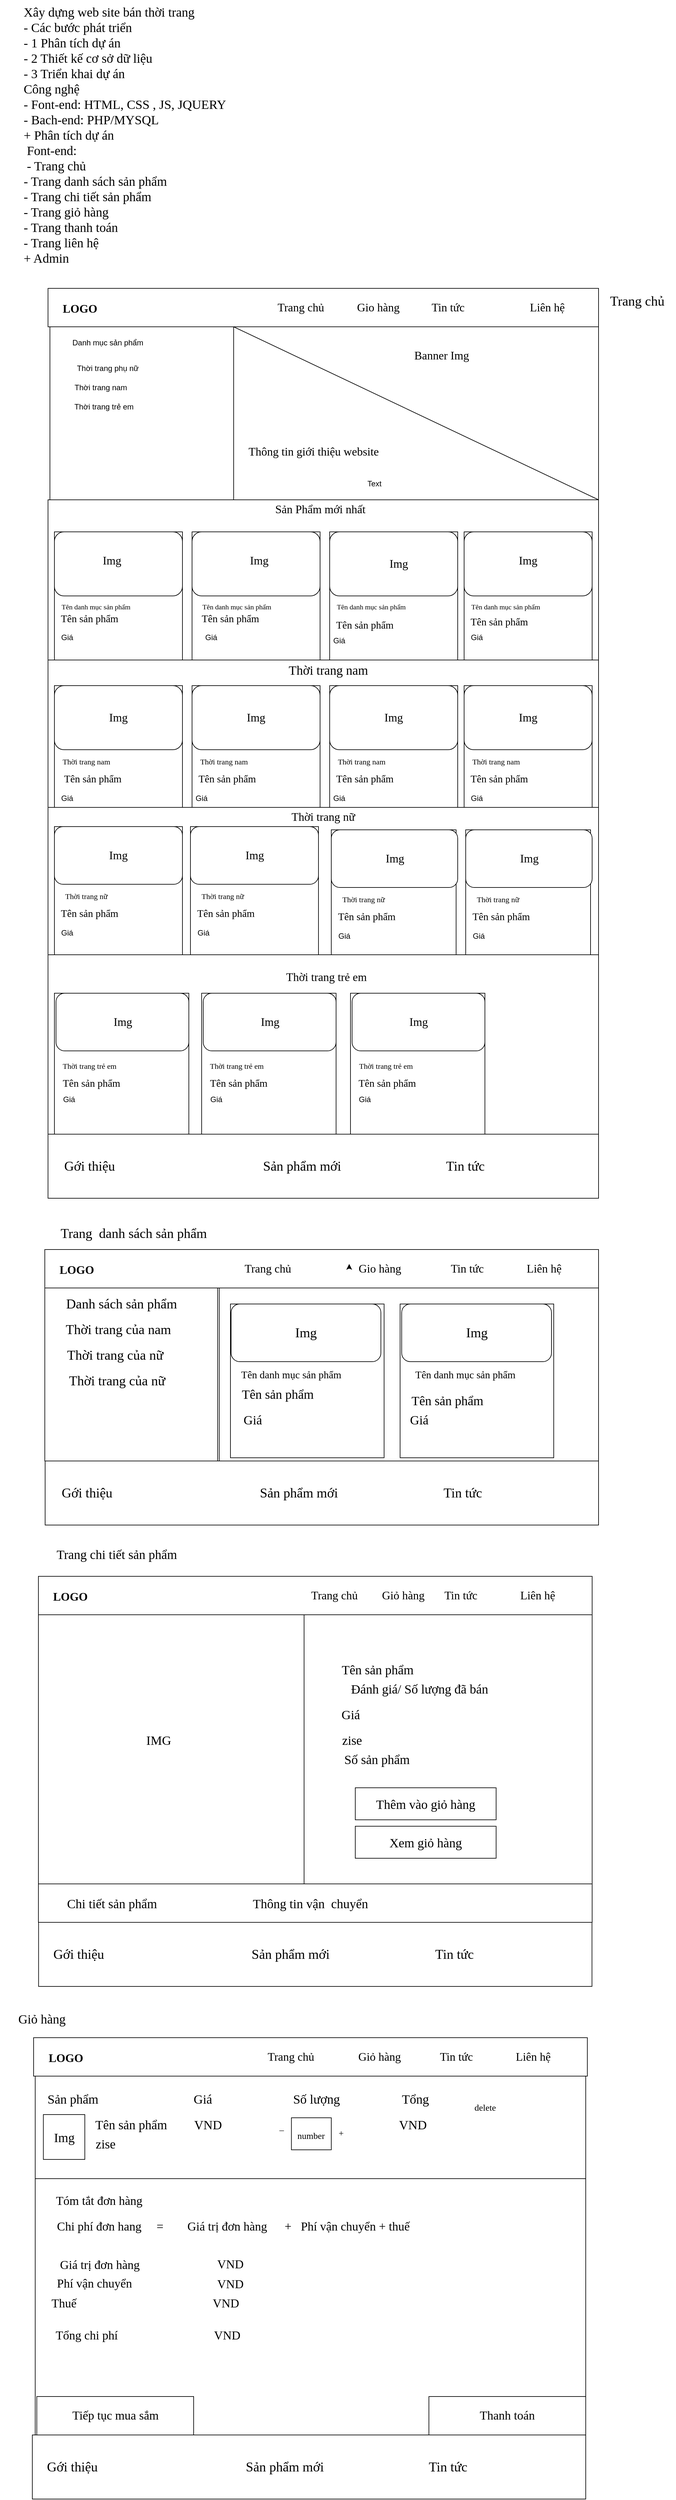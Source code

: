 <mxfile>
    <diagram id="ePmpbEdI8xxQmQvCSml2" name="Page-1">
        <mxGraphModel dx="1943" dy="2811" grid="1" gridSize="10" guides="1" tooltips="1" connect="1" arrows="1" fold="1" page="1" pageScale="1" pageWidth="850" pageHeight="1100" math="0" shadow="0">
            <root>
                <mxCell id="0"/>
                <mxCell id="1" parent="0"/>
                <mxCell id="11" value="" style="rounded=0;whiteSpace=wrap;html=1;labelBackgroundColor=#E5CCFF;" vertex="1" parent="1">
                    <mxGeometry y="-1100" width="860" height="60" as="geometry"/>
                </mxCell>
                <mxCell id="12" value="&lt;h1&gt;&lt;b&gt;&lt;font face=&quot;Comic Sans MS&quot; style=&quot;font-size: 18px;&quot;&gt;LOGO&lt;/font&gt;&lt;/b&gt;&lt;/h1&gt;" style="text;html=1;strokeColor=none;fillColor=none;align=center;verticalAlign=middle;whiteSpace=wrap;rounded=0;" vertex="1" parent="1">
                    <mxGeometry x="20" y="-1085" width="60" height="30" as="geometry"/>
                </mxCell>
                <mxCell id="13" value="Trang chủ" style="text;html=1;strokeColor=none;fillColor=none;align=center;verticalAlign=middle;whiteSpace=wrap;rounded=0;fontFamily=Comic Sans MS;fontSize=18;" vertex="1" parent="1">
                    <mxGeometry x="345" y="-1085" width="100" height="30" as="geometry"/>
                </mxCell>
                <mxCell id="16" value="Tin tức" style="text;html=1;strokeColor=none;fillColor=none;align=center;verticalAlign=middle;whiteSpace=wrap;rounded=0;fontFamily=Comic Sans MS;fontSize=18;" vertex="1" parent="1">
                    <mxGeometry x="575" y="-1085" width="100" height="30" as="geometry"/>
                </mxCell>
                <mxCell id="17" value="Liên hệ" style="text;html=1;strokeColor=none;fillColor=none;align=center;verticalAlign=middle;whiteSpace=wrap;rounded=0;fontFamily=Comic Sans MS;fontSize=18;" vertex="1" parent="1">
                    <mxGeometry x="750" y="-1085" width="60" height="30" as="geometry"/>
                </mxCell>
                <mxCell id="18" value="" style="rounded=0;whiteSpace=wrap;html=1;labelBackgroundColor=#E5CCFF;fontFamily=Comic Sans MS;fontSize=18;" vertex="1" parent="1">
                    <mxGeometry x="290" y="-1040" width="570" height="270" as="geometry"/>
                </mxCell>
                <mxCell id="21" value="Banner Img" style="text;html=1;strokeColor=none;fillColor=none;align=center;verticalAlign=middle;whiteSpace=wrap;rounded=0;labelBackgroundColor=none;fontFamily=Comic Sans MS;fontSize=18;" vertex="1" parent="1">
                    <mxGeometry x="560" y="-1010" width="110" height="30" as="geometry"/>
                </mxCell>
                <mxCell id="22" value="Thông tin giới thiệu website" style="text;html=1;strokeColor=none;fillColor=none;align=center;verticalAlign=middle;whiteSpace=wrap;rounded=0;labelBackgroundColor=none;fontFamily=Comic Sans MS;fontSize=18;" vertex="1" parent="1">
                    <mxGeometry x="270" y="-860" width="290" height="30" as="geometry"/>
                </mxCell>
                <mxCell id="23" value="" style="rounded=0;whiteSpace=wrap;html=1;labelBackgroundColor=none;fontFamily=Comic Sans MS;fontSize=18;" vertex="1" parent="1">
                    <mxGeometry y="-770" width="860" height="250" as="geometry"/>
                </mxCell>
                <mxCell id="24" value="Sản Phẩm mới nhất" style="text;html=1;strokeColor=none;fillColor=none;align=center;verticalAlign=middle;whiteSpace=wrap;rounded=0;labelBackgroundColor=none;fontFamily=Comic Sans MS;fontSize=18;" vertex="1" parent="1">
                    <mxGeometry x="333" y="-770" width="185" height="30" as="geometry"/>
                </mxCell>
                <mxCell id="25" value="" style="whiteSpace=wrap;html=1;aspect=fixed;labelBackgroundColor=none;fontFamily=Comic Sans MS;fontSize=18;" vertex="1" parent="1">
                    <mxGeometry x="10" y="-720" width="200" height="200" as="geometry"/>
                </mxCell>
                <mxCell id="26" value="" style="whiteSpace=wrap;html=1;aspect=fixed;labelBackgroundColor=none;fontFamily=Comic Sans MS;fontSize=18;" vertex="1" parent="1">
                    <mxGeometry x="225" y="-720" width="200" height="200" as="geometry"/>
                </mxCell>
                <mxCell id="27" value="" style="whiteSpace=wrap;html=1;aspect=fixed;labelBackgroundColor=none;fontFamily=Comic Sans MS;fontSize=18;" vertex="1" parent="1">
                    <mxGeometry x="440" y="-720" width="200" height="200" as="geometry"/>
                </mxCell>
                <mxCell id="28" value="" style="whiteSpace=wrap;html=1;aspect=fixed;labelBackgroundColor=none;fontFamily=Comic Sans MS;fontSize=18;" vertex="1" parent="1">
                    <mxGeometry x="650" y="-720" width="200" height="200" as="geometry"/>
                </mxCell>
                <mxCell id="29" value="" style="rounded=1;whiteSpace=wrap;html=1;labelBackgroundColor=none;fontFamily=Comic Sans MS;fontSize=18;" vertex="1" parent="1">
                    <mxGeometry x="10" y="-720" width="200" height="100" as="geometry"/>
                </mxCell>
                <mxCell id="30" value="Img" style="text;html=1;strokeColor=none;fillColor=none;align=center;verticalAlign=middle;whiteSpace=wrap;rounded=0;labelBackgroundColor=none;fontFamily=Comic Sans MS;fontSize=18;" vertex="1" parent="1">
                    <mxGeometry x="70" y="-690" width="60" height="30" as="geometry"/>
                </mxCell>
                <mxCell id="31" value="&lt;font style=&quot;font-size: 11px;&quot;&gt;Tên danh mục sản phẩm&lt;/font&gt;" style="text;html=1;strokeColor=none;fillColor=none;align=center;verticalAlign=middle;whiteSpace=wrap;rounded=0;labelBackgroundColor=none;fontFamily=Comic Sans MS;fontSize=18;" vertex="1" parent="1">
                    <mxGeometry x="-30" y="-620" width="210" height="30" as="geometry"/>
                </mxCell>
                <mxCell id="32" value="&lt;font style=&quot;font-size: 16px;&quot;&gt;Tên sản phẩm&lt;/font&gt;" style="text;html=1;strokeColor=none;fillColor=none;align=center;verticalAlign=middle;whiteSpace=wrap;rounded=0;labelBackgroundColor=none;fontFamily=Comic Sans MS;fontSize=18;" vertex="1" parent="1">
                    <mxGeometry x="-40" y="-600" width="210" height="30" as="geometry"/>
                </mxCell>
                <mxCell id="33" value="Giá" style="text;html=1;strokeColor=none;fillColor=none;align=center;verticalAlign=middle;whiteSpace=wrap;rounded=0;" vertex="1" parent="1">
                    <mxGeometry y="-570" width="60" height="30" as="geometry"/>
                </mxCell>
                <mxCell id="34" value="" style="rounded=1;whiteSpace=wrap;html=1;labelBackgroundColor=none;fontFamily=Comic Sans MS;fontSize=18;" vertex="1" parent="1">
                    <mxGeometry x="225" y="-720" width="200" height="100" as="geometry"/>
                </mxCell>
                <mxCell id="35" value="Img" style="text;html=1;strokeColor=none;fillColor=none;align=center;verticalAlign=middle;whiteSpace=wrap;rounded=0;labelBackgroundColor=none;fontFamily=Comic Sans MS;fontSize=18;" vertex="1" parent="1">
                    <mxGeometry x="300" y="-690" width="60" height="30" as="geometry"/>
                </mxCell>
                <mxCell id="36" value="&lt;font style=&quot;font-size: 11px;&quot;&gt;Tên danh mục sản phẩm&lt;/font&gt;" style="text;html=1;strokeColor=none;fillColor=none;align=center;verticalAlign=middle;whiteSpace=wrap;rounded=0;labelBackgroundColor=none;fontFamily=Comic Sans MS;fontSize=18;" vertex="1" parent="1">
                    <mxGeometry x="190" y="-620" width="210" height="30" as="geometry"/>
                </mxCell>
                <mxCell id="37" value="&lt;font style=&quot;font-size: 16px;&quot;&gt;Tên sản phẩm&lt;/font&gt;" style="text;html=1;strokeColor=none;fillColor=none;align=center;verticalAlign=middle;whiteSpace=wrap;rounded=0;labelBackgroundColor=none;fontFamily=Comic Sans MS;fontSize=18;" vertex="1" parent="1">
                    <mxGeometry x="180" y="-600" width="210" height="30" as="geometry"/>
                </mxCell>
                <mxCell id="38" value="Giá" style="text;html=1;strokeColor=none;fillColor=none;align=center;verticalAlign=middle;whiteSpace=wrap;rounded=0;" vertex="1" parent="1">
                    <mxGeometry x="225" y="-570" width="60" height="30" as="geometry"/>
                </mxCell>
                <mxCell id="39" value="" style="rounded=1;whiteSpace=wrap;html=1;labelBackgroundColor=none;fontFamily=Comic Sans MS;fontSize=18;" vertex="1" parent="1">
                    <mxGeometry x="440" y="-720" width="200" height="100" as="geometry"/>
                </mxCell>
                <mxCell id="40" value="Img" style="text;html=1;strokeColor=none;fillColor=none;align=center;verticalAlign=middle;whiteSpace=wrap;rounded=0;labelBackgroundColor=none;fontFamily=Comic Sans MS;fontSize=18;" vertex="1" parent="1">
                    <mxGeometry x="518" y="-685" width="60" height="30" as="geometry"/>
                </mxCell>
                <mxCell id="41" value="&lt;font style=&quot;font-size: 16px;&quot;&gt;Tên sản phẩm&lt;/font&gt;" style="text;html=1;strokeColor=none;fillColor=none;align=center;verticalAlign=middle;whiteSpace=wrap;rounded=0;labelBackgroundColor=none;fontFamily=Comic Sans MS;fontSize=18;" vertex="1" parent="1">
                    <mxGeometry x="390" y="-590" width="210" height="30" as="geometry"/>
                </mxCell>
                <mxCell id="42" value="&lt;font style=&quot;font-size: 11px;&quot;&gt;Tên danh mục sản phẩm&lt;/font&gt;" style="text;html=1;strokeColor=none;fillColor=none;align=center;verticalAlign=middle;whiteSpace=wrap;rounded=0;labelBackgroundColor=none;fontFamily=Comic Sans MS;fontSize=18;" vertex="1" parent="1">
                    <mxGeometry x="400" y="-620" width="210" height="30" as="geometry"/>
                </mxCell>
                <mxCell id="43" value="Giá" style="text;html=1;strokeColor=none;fillColor=none;align=center;verticalAlign=middle;whiteSpace=wrap;rounded=0;" vertex="1" parent="1">
                    <mxGeometry x="425" y="-565" width="60" height="30" as="geometry"/>
                </mxCell>
                <mxCell id="44" value="" style="rounded=1;whiteSpace=wrap;html=1;labelBackgroundColor=none;fontFamily=Comic Sans MS;fontSize=18;" vertex="1" parent="1">
                    <mxGeometry x="650" y="-720" width="200" height="100" as="geometry"/>
                </mxCell>
                <mxCell id="45" value="Img" style="text;html=1;strokeColor=none;fillColor=none;align=center;verticalAlign=middle;whiteSpace=wrap;rounded=0;labelBackgroundColor=none;fontFamily=Comic Sans MS;fontSize=18;" vertex="1" parent="1">
                    <mxGeometry x="720" y="-690" width="60" height="30" as="geometry"/>
                </mxCell>
                <mxCell id="46" value="&lt;font style=&quot;font-size: 11px;&quot;&gt;Tên danh mục sản phẩm&lt;/font&gt;" style="text;html=1;strokeColor=none;fillColor=none;align=center;verticalAlign=middle;whiteSpace=wrap;rounded=0;labelBackgroundColor=none;fontFamily=Comic Sans MS;fontSize=18;" vertex="1" parent="1">
                    <mxGeometry x="610" y="-620" width="210" height="30" as="geometry"/>
                </mxCell>
                <mxCell id="47" value="&lt;font style=&quot;font-size: 16px;&quot;&gt;Tên sản phẩm&lt;/font&gt;" style="text;html=1;strokeColor=none;fillColor=none;align=center;verticalAlign=middle;whiteSpace=wrap;rounded=0;labelBackgroundColor=none;fontFamily=Comic Sans MS;fontSize=18;" vertex="1" parent="1">
                    <mxGeometry x="600" y="-595" width="210" height="30" as="geometry"/>
                </mxCell>
                <mxCell id="48" value="Giá" style="text;html=1;strokeColor=none;fillColor=none;align=center;verticalAlign=middle;whiteSpace=wrap;rounded=0;" vertex="1" parent="1">
                    <mxGeometry x="640" y="-570" width="60" height="30" as="geometry"/>
                </mxCell>
                <mxCell id="49" value="" style="rounded=0;whiteSpace=wrap;html=1;labelBackgroundColor=none;fontFamily=Comic Sans MS;fontSize=18;" vertex="1" parent="1">
                    <mxGeometry y="-520" width="860" height="240" as="geometry"/>
                </mxCell>
                <mxCell id="50" value="&lt;font style=&quot;font-size: 20px;&quot; face=&quot;Comic Sans MS&quot;&gt;Thời trang nam&lt;/font&gt;" style="text;html=1;strokeColor=none;fillColor=none;align=center;verticalAlign=middle;whiteSpace=wrap;rounded=0;" vertex="1" parent="1">
                    <mxGeometry x="358" y="-520" width="160" height="30" as="geometry"/>
                </mxCell>
                <mxCell id="51" value="" style="whiteSpace=wrap;html=1;aspect=fixed;labelBackgroundColor=none;fontFamily=Comic Sans MS;fontSize=18;" vertex="1" parent="1">
                    <mxGeometry x="10" y="-480" width="200" height="200" as="geometry"/>
                </mxCell>
                <mxCell id="52" value="" style="rounded=1;whiteSpace=wrap;html=1;labelBackgroundColor=none;fontFamily=Comic Sans MS;fontSize=18;" vertex="1" parent="1">
                    <mxGeometry x="10" y="-480" width="200" height="100" as="geometry"/>
                </mxCell>
                <mxCell id="53" value="Img" style="text;html=1;strokeColor=none;fillColor=none;align=center;verticalAlign=middle;whiteSpace=wrap;rounded=0;labelBackgroundColor=none;fontFamily=Comic Sans MS;fontSize=18;" vertex="1" parent="1">
                    <mxGeometry x="70" y="-450" width="60" height="30" as="geometry"/>
                </mxCell>
                <mxCell id="54" value="&lt;font style=&quot;font-size: 12px;&quot;&gt;Thời trang nam&lt;/font&gt;" style="text;html=1;strokeColor=none;fillColor=none;align=center;verticalAlign=middle;whiteSpace=wrap;rounded=0;fontFamily=Comic Sans MS;fontSize=20;" vertex="1" parent="1">
                    <mxGeometry y="-380" width="120" height="30" as="geometry"/>
                </mxCell>
                <mxCell id="55" value="&lt;font style=&quot;font-size: 16px;&quot;&gt;Tên sản phẩm&lt;/font&gt;" style="text;html=1;strokeColor=none;fillColor=none;align=center;verticalAlign=middle;whiteSpace=wrap;rounded=0;labelBackgroundColor=none;fontFamily=Comic Sans MS;fontSize=18;" vertex="1" parent="1">
                    <mxGeometry x="-40" y="-350" width="210" height="30" as="geometry"/>
                </mxCell>
                <mxCell id="56" value="&lt;font face=&quot;Helvetica&quot; style=&quot;font-size: 13px;&quot;&gt;Giá&lt;/font&gt;" style="text;html=1;strokeColor=none;fillColor=none;align=center;verticalAlign=middle;whiteSpace=wrap;rounded=0;labelBackgroundColor=none;fontFamily=Comic Sans MS;fontSize=18;" vertex="1" parent="1">
                    <mxGeometry x="-75" y="-320" width="210" height="30" as="geometry"/>
                </mxCell>
                <mxCell id="57" value="" style="rounded=1;whiteSpace=wrap;html=1;labelBackgroundColor=none;fontFamily=Comic Sans MS;fontSize=18;" vertex="1" parent="1">
                    <mxGeometry x="10" y="-480" width="200" height="100" as="geometry"/>
                </mxCell>
                <mxCell id="58" value="" style="whiteSpace=wrap;html=1;aspect=fixed;labelBackgroundColor=none;fontFamily=Comic Sans MS;fontSize=18;" vertex="1" parent="1">
                    <mxGeometry x="10" y="-480" width="200" height="200" as="geometry"/>
                </mxCell>
                <mxCell id="59" value="&lt;font style=&quot;font-size: 12px;&quot;&gt;Thời trang nam&lt;/font&gt;" style="text;html=1;strokeColor=none;fillColor=none;align=center;verticalAlign=middle;whiteSpace=wrap;rounded=0;fontFamily=Comic Sans MS;fontSize=20;" vertex="1" parent="1">
                    <mxGeometry y="-380" width="120" height="30" as="geometry"/>
                </mxCell>
                <mxCell id="60" value="&lt;font style=&quot;font-size: 16px;&quot;&gt;Tên sản phẩm&lt;/font&gt;" style="text;html=1;strokeColor=none;fillColor=none;align=center;verticalAlign=middle;whiteSpace=wrap;rounded=0;labelBackgroundColor=none;fontFamily=Comic Sans MS;fontSize=18;" vertex="1" parent="1">
                    <mxGeometry x="-35" y="-350" width="210" height="30" as="geometry"/>
                </mxCell>
                <mxCell id="61" value="" style="rounded=1;whiteSpace=wrap;html=1;labelBackgroundColor=none;fontFamily=Comic Sans MS;fontSize=18;" vertex="1" parent="1">
                    <mxGeometry x="225" y="-480" width="200" height="100" as="geometry"/>
                </mxCell>
                <mxCell id="62" value="" style="whiteSpace=wrap;html=1;aspect=fixed;labelBackgroundColor=none;fontFamily=Comic Sans MS;fontSize=18;" vertex="1" parent="1">
                    <mxGeometry x="225" y="-480" width="200" height="200" as="geometry"/>
                </mxCell>
                <mxCell id="63" value="&lt;font style=&quot;font-size: 12px;&quot;&gt;Thời trang nam&lt;/font&gt;" style="text;html=1;strokeColor=none;fillColor=none;align=center;verticalAlign=middle;whiteSpace=wrap;rounded=0;fontFamily=Comic Sans MS;fontSize=20;" vertex="1" parent="1">
                    <mxGeometry x="215" y="-380" width="120" height="30" as="geometry"/>
                </mxCell>
                <mxCell id="64" value="&lt;font style=&quot;font-size: 16px;&quot;&gt;Tên sản phẩm&lt;/font&gt;" style="text;html=1;strokeColor=none;fillColor=none;align=center;verticalAlign=middle;whiteSpace=wrap;rounded=0;labelBackgroundColor=none;fontFamily=Comic Sans MS;fontSize=18;" vertex="1" parent="1">
                    <mxGeometry x="175" y="-350" width="210" height="30" as="geometry"/>
                </mxCell>
                <mxCell id="65" value="" style="rounded=1;whiteSpace=wrap;html=1;labelBackgroundColor=none;fontFamily=Comic Sans MS;fontSize=18;" vertex="1" parent="1">
                    <mxGeometry x="440" y="-480" width="200" height="100" as="geometry"/>
                </mxCell>
                <mxCell id="66" value="" style="whiteSpace=wrap;html=1;aspect=fixed;labelBackgroundColor=none;fontFamily=Comic Sans MS;fontSize=18;" vertex="1" parent="1">
                    <mxGeometry x="440" y="-480" width="200" height="200" as="geometry"/>
                </mxCell>
                <mxCell id="67" value="&lt;font style=&quot;font-size: 12px;&quot;&gt;Thời trang nam&lt;/font&gt;" style="text;html=1;strokeColor=none;fillColor=none;align=center;verticalAlign=middle;whiteSpace=wrap;rounded=0;fontFamily=Comic Sans MS;fontSize=20;" vertex="1" parent="1">
                    <mxGeometry x="430" y="-380" width="120" height="30" as="geometry"/>
                </mxCell>
                <mxCell id="68" value="&lt;font style=&quot;font-size: 16px;&quot;&gt;Tên sản phẩm&lt;/font&gt;" style="text;html=1;strokeColor=none;fillColor=none;align=center;verticalAlign=middle;whiteSpace=wrap;rounded=0;labelBackgroundColor=none;fontFamily=Comic Sans MS;fontSize=18;" vertex="1" parent="1">
                    <mxGeometry x="390" y="-350" width="210" height="30" as="geometry"/>
                </mxCell>
                <mxCell id="69" value="" style="rounded=1;whiteSpace=wrap;html=1;labelBackgroundColor=none;fontFamily=Comic Sans MS;fontSize=18;" vertex="1" parent="1">
                    <mxGeometry x="650" y="-480" width="200" height="100" as="geometry"/>
                </mxCell>
                <mxCell id="70" value="" style="whiteSpace=wrap;html=1;aspect=fixed;labelBackgroundColor=none;fontFamily=Comic Sans MS;fontSize=18;" vertex="1" parent="1">
                    <mxGeometry x="650" y="-480" width="200" height="200" as="geometry"/>
                </mxCell>
                <mxCell id="71" value="&lt;font style=&quot;font-size: 12px;&quot;&gt;Thời trang nam&lt;/font&gt;" style="text;html=1;strokeColor=none;fillColor=none;align=center;verticalAlign=middle;whiteSpace=wrap;rounded=0;fontFamily=Comic Sans MS;fontSize=20;" vertex="1" parent="1">
                    <mxGeometry x="640" y="-380" width="120" height="30" as="geometry"/>
                </mxCell>
                <mxCell id="72" value="&lt;font style=&quot;font-size: 16px;&quot;&gt;Tên sản phẩm&lt;/font&gt;" style="text;html=1;strokeColor=none;fillColor=none;align=center;verticalAlign=middle;whiteSpace=wrap;rounded=0;labelBackgroundColor=none;fontFamily=Comic Sans MS;fontSize=18;" vertex="1" parent="1">
                    <mxGeometry x="600" y="-350" width="210" height="30" as="geometry"/>
                </mxCell>
                <mxCell id="73" value="Img" style="rounded=1;whiteSpace=wrap;html=1;labelBackgroundColor=none;fontFamily=Comic Sans MS;fontSize=18;" vertex="1" parent="1">
                    <mxGeometry x="10" y="-480" width="200" height="100" as="geometry"/>
                </mxCell>
                <mxCell id="74" value="Img" style="rounded=1;whiteSpace=wrap;html=1;labelBackgroundColor=none;fontFamily=Comic Sans MS;fontSize=18;" vertex="1" parent="1">
                    <mxGeometry x="225" y="-480" width="200" height="100" as="geometry"/>
                </mxCell>
                <mxCell id="75" value="Img" style="rounded=1;whiteSpace=wrap;html=1;labelBackgroundColor=none;fontFamily=Comic Sans MS;fontSize=18;" vertex="1" parent="1">
                    <mxGeometry x="440" y="-480" width="200" height="100" as="geometry"/>
                </mxCell>
                <mxCell id="76" value="Img" style="rounded=1;whiteSpace=wrap;html=1;labelBackgroundColor=none;fontFamily=Comic Sans MS;fontSize=18;" vertex="1" parent="1">
                    <mxGeometry x="650" y="-480" width="200" height="100" as="geometry"/>
                </mxCell>
                <mxCell id="77" value="&lt;span style=&quot;font-size: 12px;&quot;&gt;Giá&lt;/span&gt;" style="text;html=1;strokeColor=none;fillColor=none;align=center;verticalAlign=middle;whiteSpace=wrap;rounded=0;labelBackgroundColor=none;fontFamily=Helvetica;fontSize=13;" vertex="1" parent="1">
                    <mxGeometry x="-75" y="-320" width="210" height="30" as="geometry"/>
                </mxCell>
                <mxCell id="78" value="&lt;span style=&quot;font-size: 12px;&quot;&gt;Giá&lt;/span&gt;" style="text;html=1;strokeColor=none;fillColor=none;align=center;verticalAlign=middle;whiteSpace=wrap;rounded=0;labelBackgroundColor=none;fontFamily=Helvetica;fontSize=13;" vertex="1" parent="1">
                    <mxGeometry x="135" y="-320" width="210" height="30" as="geometry"/>
                </mxCell>
                <mxCell id="79" value="&lt;span style=&quot;font-size: 12px;&quot;&gt;Giá&lt;/span&gt;" style="text;html=1;strokeColor=none;fillColor=none;align=center;verticalAlign=middle;whiteSpace=wrap;rounded=0;labelBackgroundColor=none;fontFamily=Helvetica;fontSize=13;" vertex="1" parent="1">
                    <mxGeometry x="350" y="-320" width="210" height="30" as="geometry"/>
                </mxCell>
                <mxCell id="80" value="&lt;span style=&quot;font-size: 12px;&quot;&gt;Giá&lt;/span&gt;" style="text;html=1;strokeColor=none;fillColor=none;align=center;verticalAlign=middle;whiteSpace=wrap;rounded=0;labelBackgroundColor=none;fontFamily=Helvetica;fontSize=13;" vertex="1" parent="1">
                    <mxGeometry x="565" y="-320" width="210" height="30" as="geometry"/>
                </mxCell>
                <mxCell id="81" value="" style="rounded=0;whiteSpace=wrap;html=1;labelBackgroundColor=none;fontFamily=Comic Sans MS;fontSize=18;" vertex="1" parent="1">
                    <mxGeometry y="-290" width="860" height="230" as="geometry"/>
                </mxCell>
                <mxCell id="82" value="Thời trang nữ" style="text;html=1;strokeColor=none;fillColor=none;align=center;verticalAlign=middle;whiteSpace=wrap;rounded=0;fontFamily=Comic Sans MS;fontSize=18;" vertex="1" parent="1">
                    <mxGeometry x="350" y="-290" width="160" height="30" as="geometry"/>
                </mxCell>
                <mxCell id="83" value="" style="whiteSpace=wrap;html=1;aspect=fixed;fontFamily=Comic Sans MS;fontSize=18;" vertex="1" parent="1">
                    <mxGeometry x="10" y="-260" width="200" height="200" as="geometry"/>
                </mxCell>
                <mxCell id="84" value="Img" style="rounded=1;whiteSpace=wrap;html=1;fontFamily=Comic Sans MS;fontSize=18;" vertex="1" parent="1">
                    <mxGeometry x="10" y="-260" width="200" height="90" as="geometry"/>
                </mxCell>
                <mxCell id="85" value="&lt;font style=&quot;font-size: 12px;&quot;&gt;Thời trang nữ&lt;/font&gt;" style="text;html=1;strokeColor=none;fillColor=none;align=center;verticalAlign=middle;whiteSpace=wrap;rounded=0;fontFamily=Comic Sans MS;fontSize=20;" vertex="1" parent="1">
                    <mxGeometry y="-170" width="120" height="30" as="geometry"/>
                </mxCell>
                <mxCell id="86" value="&lt;font style=&quot;font-size: 16px;&quot;&gt;Tên sản phẩm&lt;/font&gt;" style="text;html=1;strokeColor=none;fillColor=none;align=center;verticalAlign=middle;whiteSpace=wrap;rounded=0;labelBackgroundColor=none;fontFamily=Comic Sans MS;fontSize=18;" vertex="1" parent="1">
                    <mxGeometry x="-40" y="-140" width="210" height="30" as="geometry"/>
                </mxCell>
                <mxCell id="87" value="&lt;span style=&quot;font-size: 12px;&quot;&gt;Giá&lt;/span&gt;" style="text;html=1;strokeColor=none;fillColor=none;align=center;verticalAlign=middle;whiteSpace=wrap;rounded=0;labelBackgroundColor=none;fontFamily=Helvetica;fontSize=13;" vertex="1" parent="1">
                    <mxGeometry x="-75" y="-110" width="210" height="30" as="geometry"/>
                </mxCell>
                <mxCell id="88" value="" style="whiteSpace=wrap;html=1;aspect=fixed;fontFamily=Comic Sans MS;fontSize=18;" vertex="1" parent="1">
                    <mxGeometry x="222.5" y="-260" width="200" height="200" as="geometry"/>
                </mxCell>
                <mxCell id="89" value="Img" style="rounded=1;whiteSpace=wrap;html=1;fontFamily=Comic Sans MS;fontSize=18;" vertex="1" parent="1">
                    <mxGeometry x="222.5" y="-260" width="200" height="90" as="geometry"/>
                </mxCell>
                <mxCell id="90" value="&lt;font style=&quot;font-size: 12px;&quot;&gt;Thời trang nữ&lt;/font&gt;" style="text;html=1;strokeColor=none;fillColor=none;align=center;verticalAlign=middle;whiteSpace=wrap;rounded=0;fontFamily=Comic Sans MS;fontSize=20;" vertex="1" parent="1">
                    <mxGeometry x="212.5" y="-170" width="120" height="30" as="geometry"/>
                </mxCell>
                <mxCell id="91" value="&lt;font style=&quot;font-size: 16px;&quot;&gt;Tên sản phẩm&lt;/font&gt;" style="text;html=1;strokeColor=none;fillColor=none;align=center;verticalAlign=middle;whiteSpace=wrap;rounded=0;labelBackgroundColor=none;fontFamily=Comic Sans MS;fontSize=18;" vertex="1" parent="1">
                    <mxGeometry x="172.5" y="-140" width="210" height="30" as="geometry"/>
                </mxCell>
                <mxCell id="92" value="&lt;span style=&quot;font-size: 12px;&quot;&gt;Giá&lt;/span&gt;" style="text;html=1;strokeColor=none;fillColor=none;align=center;verticalAlign=middle;whiteSpace=wrap;rounded=0;labelBackgroundColor=none;fontFamily=Helvetica;fontSize=13;" vertex="1" parent="1">
                    <mxGeometry x="137.5" y="-110" width="210" height="30" as="geometry"/>
                </mxCell>
                <mxCell id="93" value="" style="rounded=0;whiteSpace=wrap;html=1;fontFamily=Comic Sans MS;fontSize=18;" vertex="1" parent="1">
                    <mxGeometry y="-60" width="860" height="280" as="geometry"/>
                </mxCell>
                <mxCell id="94" value="" style="whiteSpace=wrap;html=1;aspect=fixed;fontFamily=Comic Sans MS;fontSize=18;" vertex="1" parent="1">
                    <mxGeometry x="442.5" y="-255" width="195" height="195" as="geometry"/>
                </mxCell>
                <mxCell id="95" value="Img" style="rounded=1;whiteSpace=wrap;html=1;fontFamily=Comic Sans MS;fontSize=18;" vertex="1" parent="1">
                    <mxGeometry x="442.5" y="-255" width="197.5" height="90" as="geometry"/>
                </mxCell>
                <mxCell id="96" value="&lt;font style=&quot;font-size: 12px;&quot;&gt;Thời trang nữ&lt;/font&gt;" style="text;html=1;strokeColor=none;fillColor=none;align=center;verticalAlign=middle;whiteSpace=wrap;rounded=0;fontFamily=Comic Sans MS;fontSize=20;" vertex="1" parent="1">
                    <mxGeometry x="432.5" y="-165" width="120" height="30" as="geometry"/>
                </mxCell>
                <mxCell id="97" value="&lt;font style=&quot;font-size: 16px;&quot;&gt;Tên sản phẩm&lt;/font&gt;" style="text;html=1;strokeColor=none;fillColor=none;align=center;verticalAlign=middle;whiteSpace=wrap;rounded=0;labelBackgroundColor=none;fontFamily=Comic Sans MS;fontSize=18;" vertex="1" parent="1">
                    <mxGeometry x="392.5" y="-135" width="210" height="30" as="geometry"/>
                </mxCell>
                <mxCell id="98" value="&lt;span style=&quot;font-size: 12px;&quot;&gt;Giá&lt;/span&gt;" style="text;html=1;strokeColor=none;fillColor=none;align=center;verticalAlign=middle;whiteSpace=wrap;rounded=0;labelBackgroundColor=none;fontFamily=Helvetica;fontSize=13;" vertex="1" parent="1">
                    <mxGeometry x="357.5" y="-105" width="210" height="30" as="geometry"/>
                </mxCell>
                <mxCell id="99" value="" style="whiteSpace=wrap;html=1;aspect=fixed;fontFamily=Comic Sans MS;fontSize=18;" vertex="1" parent="1">
                    <mxGeometry x="652.5" y="-255" width="195" height="195" as="geometry"/>
                </mxCell>
                <mxCell id="100" value="Img" style="rounded=1;whiteSpace=wrap;html=1;fontFamily=Comic Sans MS;fontSize=18;" vertex="1" parent="1">
                    <mxGeometry x="652.5" y="-255" width="197.5" height="90" as="geometry"/>
                </mxCell>
                <mxCell id="101" value="&lt;font style=&quot;font-size: 12px;&quot;&gt;Thời trang nữ&lt;/font&gt;" style="text;html=1;strokeColor=none;fillColor=none;align=center;verticalAlign=middle;whiteSpace=wrap;rounded=0;fontFamily=Comic Sans MS;fontSize=20;" vertex="1" parent="1">
                    <mxGeometry x="642.5" y="-165" width="120" height="30" as="geometry"/>
                </mxCell>
                <mxCell id="102" value="&lt;font style=&quot;font-size: 16px;&quot;&gt;Tên sản phẩm&lt;/font&gt;" style="text;html=1;strokeColor=none;fillColor=none;align=center;verticalAlign=middle;whiteSpace=wrap;rounded=0;labelBackgroundColor=none;fontFamily=Comic Sans MS;fontSize=18;" vertex="1" parent="1">
                    <mxGeometry x="602.5" y="-135" width="210" height="30" as="geometry"/>
                </mxCell>
                <mxCell id="103" value="&lt;span style=&quot;font-size: 12px;&quot;&gt;Giá&lt;/span&gt;" style="text;html=1;strokeColor=none;fillColor=none;align=center;verticalAlign=middle;whiteSpace=wrap;rounded=0;labelBackgroundColor=none;fontFamily=Helvetica;fontSize=13;" vertex="1" parent="1">
                    <mxGeometry x="567.5" y="-105" width="210" height="30" as="geometry"/>
                </mxCell>
                <mxCell id="104" value="Thời trang trẻ em" style="text;html=1;strokeColor=none;fillColor=none;align=center;verticalAlign=middle;whiteSpace=wrap;rounded=0;fontFamily=Comic Sans MS;fontSize=18;" vertex="1" parent="1">
                    <mxGeometry x="350" y="-40" width="170" height="30" as="geometry"/>
                </mxCell>
                <mxCell id="105" value="" style="rounded=0;whiteSpace=wrap;html=1;fontFamily=Comic Sans MS;fontSize=18;" vertex="1" parent="1">
                    <mxGeometry x="10" width="210" height="220" as="geometry"/>
                </mxCell>
                <mxCell id="106" value="Img" style="rounded=1;whiteSpace=wrap;html=1;fontFamily=Comic Sans MS;fontSize=18;" vertex="1" parent="1">
                    <mxGeometry x="12.5" width="207.5" height="90" as="geometry"/>
                </mxCell>
                <mxCell id="107" value="&lt;span style=&quot;font-size: 12px;&quot;&gt;Thời trang trẻ em&lt;/span&gt;" style="text;html=1;strokeColor=none;fillColor=none;align=center;verticalAlign=middle;whiteSpace=wrap;rounded=0;fontFamily=Comic Sans MS;fontSize=20;" vertex="1" parent="1">
                    <mxGeometry x="5" y="95" width="120" height="30" as="geometry"/>
                </mxCell>
                <mxCell id="108" value="&lt;font style=&quot;font-size: 16px;&quot;&gt;Tên sản phẩm&lt;/font&gt;" style="text;html=1;strokeColor=none;fillColor=none;align=center;verticalAlign=middle;whiteSpace=wrap;rounded=0;labelBackgroundColor=none;fontFamily=Comic Sans MS;fontSize=18;" vertex="1" parent="1">
                    <mxGeometry x="-37.5" y="125" width="210" height="30" as="geometry"/>
                </mxCell>
                <mxCell id="109" value="&lt;span style=&quot;font-size: 12px;&quot;&gt;Giá&lt;/span&gt;" style="text;html=1;strokeColor=none;fillColor=none;align=center;verticalAlign=middle;whiteSpace=wrap;rounded=0;labelBackgroundColor=none;fontFamily=Helvetica;fontSize=13;" vertex="1" parent="1">
                    <mxGeometry x="-72.5" y="150" width="210" height="30" as="geometry"/>
                </mxCell>
                <mxCell id="110" value="" style="rounded=0;whiteSpace=wrap;html=1;fontFamily=Comic Sans MS;fontSize=18;" vertex="1" parent="1">
                    <mxGeometry y="220" width="860" height="100" as="geometry"/>
                </mxCell>
                <mxCell id="111" value="&lt;font style=&quot;font-size: 21px;&quot;&gt;Gới thiệu&lt;/font&gt;" style="text;html=1;strokeColor=none;fillColor=none;align=center;verticalAlign=middle;whiteSpace=wrap;rounded=0;fontFamily=Comic Sans MS;fontSize=18;" vertex="1" parent="1">
                    <mxGeometry x="10" y="255" width="110" height="30" as="geometry"/>
                </mxCell>
                <mxCell id="112" value="&lt;span style=&quot;font-size: 21px;&quot;&gt;Sản phẩm mới&lt;/span&gt;" style="text;html=1;strokeColor=none;fillColor=none;align=center;verticalAlign=middle;whiteSpace=wrap;rounded=0;fontFamily=Comic Sans MS;fontSize=18;" vertex="1" parent="1">
                    <mxGeometry x="322.5" y="255" width="147.5" height="30" as="geometry"/>
                </mxCell>
                <mxCell id="113" value="&lt;span style=&quot;font-size: 21px;&quot;&gt;Tin tức&lt;/span&gt;" style="text;html=1;strokeColor=none;fillColor=none;align=center;verticalAlign=middle;whiteSpace=wrap;rounded=0;fontFamily=Comic Sans MS;fontSize=18;" vertex="1" parent="1">
                    <mxGeometry x="578" y="255" width="147.5" height="30" as="geometry"/>
                </mxCell>
                <mxCell id="114" value="" style="rounded=0;whiteSpace=wrap;html=1;fontFamily=Comic Sans MS;fontSize=18;" vertex="1" parent="1">
                    <mxGeometry x="240" width="210" height="220" as="geometry"/>
                </mxCell>
                <mxCell id="115" value="Img" style="rounded=1;whiteSpace=wrap;html=1;fontFamily=Comic Sans MS;fontSize=18;" vertex="1" parent="1">
                    <mxGeometry x="242.5" width="207.5" height="90" as="geometry"/>
                </mxCell>
                <mxCell id="116" value="&lt;span style=&quot;font-size: 12px;&quot;&gt;Thời trang trẻ em&lt;/span&gt;" style="text;html=1;strokeColor=none;fillColor=none;align=center;verticalAlign=middle;whiteSpace=wrap;rounded=0;fontFamily=Comic Sans MS;fontSize=20;" vertex="1" parent="1">
                    <mxGeometry x="235" y="95" width="120" height="30" as="geometry"/>
                </mxCell>
                <mxCell id="117" value="&lt;font style=&quot;font-size: 16px;&quot;&gt;Tên sản phẩm&lt;/font&gt;" style="text;html=1;strokeColor=none;fillColor=none;align=center;verticalAlign=middle;whiteSpace=wrap;rounded=0;labelBackgroundColor=none;fontFamily=Comic Sans MS;fontSize=18;" vertex="1" parent="1">
                    <mxGeometry x="192.5" y="125" width="210" height="30" as="geometry"/>
                </mxCell>
                <mxCell id="118" value="&lt;span style=&quot;font-size: 12px;&quot;&gt;Giá&lt;/span&gt;" style="text;html=1;strokeColor=none;fillColor=none;align=center;verticalAlign=middle;whiteSpace=wrap;rounded=0;labelBackgroundColor=none;fontFamily=Helvetica;fontSize=13;" vertex="1" parent="1">
                    <mxGeometry x="157.5" y="150" width="210" height="30" as="geometry"/>
                </mxCell>
                <mxCell id="119" value="&lt;span style=&quot;font-size: 12px;&quot;&gt;Thời trang trẻ em&lt;/span&gt;" style="text;html=1;strokeColor=none;fillColor=none;align=center;verticalAlign=middle;whiteSpace=wrap;rounded=0;fontFamily=Comic Sans MS;fontSize=20;" vertex="1" parent="1">
                    <mxGeometry x="537.5" y="115" width="120" height="30" as="geometry"/>
                </mxCell>
                <mxCell id="120" value="&lt;font style=&quot;font-size: 16px;&quot;&gt;Tên sản phẩm&lt;/font&gt;" style="text;html=1;strokeColor=none;fillColor=none;align=center;verticalAlign=middle;whiteSpace=wrap;rounded=0;labelBackgroundColor=none;fontFamily=Comic Sans MS;fontSize=18;" vertex="1" parent="1">
                    <mxGeometry x="495" y="145" width="210" height="30" as="geometry"/>
                </mxCell>
                <mxCell id="121" value="&lt;span style=&quot;font-size: 12px;&quot;&gt;Giá&lt;/span&gt;" style="text;html=1;strokeColor=none;fillColor=none;align=center;verticalAlign=middle;whiteSpace=wrap;rounded=0;labelBackgroundColor=none;fontFamily=Helvetica;fontSize=13;" vertex="1" parent="1">
                    <mxGeometry x="460" y="170" width="210" height="30" as="geometry"/>
                </mxCell>
                <mxCell id="122" value="" style="rounded=0;whiteSpace=wrap;html=1;fontFamily=Comic Sans MS;fontSize=18;" vertex="1" parent="1">
                    <mxGeometry x="472.5" width="210" height="220" as="geometry"/>
                </mxCell>
                <mxCell id="123" value="Img" style="rounded=1;whiteSpace=wrap;html=1;fontFamily=Comic Sans MS;fontSize=18;" vertex="1" parent="1">
                    <mxGeometry x="475" width="207.5" height="90" as="geometry"/>
                </mxCell>
                <mxCell id="124" value="&lt;span style=&quot;font-size: 12px;&quot;&gt;Thời trang trẻ em&lt;/span&gt;" style="text;html=1;strokeColor=none;fillColor=none;align=center;verticalAlign=middle;whiteSpace=wrap;rounded=0;fontFamily=Comic Sans MS;fontSize=20;" vertex="1" parent="1">
                    <mxGeometry x="467.5" y="95" width="120" height="30" as="geometry"/>
                </mxCell>
                <mxCell id="125" value="&lt;font style=&quot;font-size: 16px;&quot;&gt;Tên sản phẩm&lt;/font&gt;" style="text;html=1;strokeColor=none;fillColor=none;align=center;verticalAlign=middle;whiteSpace=wrap;rounded=0;labelBackgroundColor=none;fontFamily=Comic Sans MS;fontSize=18;" vertex="1" parent="1">
                    <mxGeometry x="425" y="125" width="210" height="30" as="geometry"/>
                </mxCell>
                <mxCell id="126" value="&lt;span style=&quot;font-size: 12px;&quot;&gt;Giá&lt;/span&gt;" style="text;html=1;strokeColor=none;fillColor=none;align=center;verticalAlign=middle;whiteSpace=wrap;rounded=0;labelBackgroundColor=none;fontFamily=Helvetica;fontSize=13;" vertex="1" parent="1">
                    <mxGeometry x="390" y="150" width="210" height="30" as="geometry"/>
                </mxCell>
                <mxCell id="127" value="Trang chủ&lt;br&gt;" style="text;html=1;align=center;verticalAlign=middle;resizable=0;points=[];autosize=1;strokeColor=none;fillColor=none;fontSize=21;fontFamily=Comic Sans MS;" vertex="1" parent="1">
                    <mxGeometry x="860" y="-1100" width="120" height="40" as="geometry"/>
                </mxCell>
                <mxCell id="128" value="Trang&amp;nbsp; danh sách sản phẩm" style="text;html=1;strokeColor=none;fillColor=none;align=center;verticalAlign=middle;whiteSpace=wrap;rounded=0;fontFamily=Comic Sans MS;fontSize=21;" vertex="1" parent="1">
                    <mxGeometry y="360" width="267.5" height="30" as="geometry"/>
                </mxCell>
                <mxCell id="129" value="" style="rounded=0;whiteSpace=wrap;html=1;labelBackgroundColor=#E5CCFF;" vertex="1" parent="1">
                    <mxGeometry x="-5" y="400" width="865" height="60" as="geometry"/>
                </mxCell>
                <mxCell id="130" value="&lt;h1&gt;&lt;b&gt;&lt;font face=&quot;Comic Sans MS&quot; style=&quot;font-size: 18px;&quot;&gt;LOGO&lt;/font&gt;&lt;/b&gt;&lt;/h1&gt;" style="text;html=1;strokeColor=none;fillColor=none;align=center;verticalAlign=middle;whiteSpace=wrap;rounded=0;" vertex="1" parent="1">
                    <mxGeometry x="15" y="415" width="60" height="30" as="geometry"/>
                </mxCell>
                <mxCell id="131" value="Trang chủ" style="text;html=1;strokeColor=none;fillColor=none;align=center;verticalAlign=middle;whiteSpace=wrap;rounded=0;fontFamily=Comic Sans MS;fontSize=18;" vertex="1" parent="1">
                    <mxGeometry x="295.5" y="415" width="95" height="30" as="geometry"/>
                </mxCell>
                <mxCell id="132" value="Gio hàng" style="text;html=1;strokeColor=none;fillColor=none;align=center;verticalAlign=middle;whiteSpace=wrap;rounded=0;fontFamily=Comic Sans MS;fontSize=18;" vertex="1" parent="1">
                    <mxGeometry x="470.5" y="415" width="95" height="30" as="geometry"/>
                </mxCell>
                <mxCell id="134" value="Tin tức" style="text;html=1;strokeColor=none;fillColor=none;align=center;verticalAlign=middle;whiteSpace=wrap;rounded=0;fontFamily=Comic Sans MS;fontSize=18;" vertex="1" parent="1">
                    <mxGeometry x="605" y="415" width="100" height="30" as="geometry"/>
                </mxCell>
                <mxCell id="135" value="Liên hệ" style="text;html=1;strokeColor=none;fillColor=none;align=center;verticalAlign=middle;whiteSpace=wrap;rounded=0;fontFamily=Comic Sans MS;fontSize=18;" vertex="1" parent="1">
                    <mxGeometry x="745" y="415" width="60" height="30" as="geometry"/>
                </mxCell>
                <mxCell id="136" value="" style="whiteSpace=wrap;html=1;aspect=fixed;fontFamily=Comic Sans MS;fontSize=21;" vertex="1" parent="1">
                    <mxGeometry x="-5" y="460" width="270" height="270" as="geometry"/>
                </mxCell>
                <mxCell id="137" value="Danh sách sản phẩm" style="text;html=1;strokeColor=none;fillColor=none;align=center;verticalAlign=middle;whiteSpace=wrap;rounded=0;fontFamily=Comic Sans MS;fontSize=21;" vertex="1" parent="1">
                    <mxGeometry x="10" y="470" width="210" height="30" as="geometry"/>
                </mxCell>
                <mxCell id="138" value="Thời trang của nam" style="text;html=1;strokeColor=none;fillColor=none;align=center;verticalAlign=middle;whiteSpace=wrap;rounded=0;fontFamily=Comic Sans MS;fontSize=21;" vertex="1" parent="1">
                    <mxGeometry x="15" y="510" width="190" height="30" as="geometry"/>
                </mxCell>
                <mxCell id="139" value="Thời trang của nữ" style="text;html=1;strokeColor=none;fillColor=none;align=center;verticalAlign=middle;whiteSpace=wrap;rounded=0;fontFamily=Comic Sans MS;fontSize=21;" vertex="1" parent="1">
                    <mxGeometry x="10" y="550" width="190" height="30" as="geometry"/>
                </mxCell>
                <mxCell id="140" value="Thời trang của nữ" style="text;html=1;strokeColor=none;fillColor=none;align=center;verticalAlign=middle;whiteSpace=wrap;rounded=0;fontFamily=Comic Sans MS;fontSize=21;" vertex="1" parent="1">
                    <mxGeometry x="12.5" y="590" width="190" height="30" as="geometry"/>
                </mxCell>
                <mxCell id="141" value="" style="rounded=0;whiteSpace=wrap;html=1;fontFamily=Comic Sans MS;fontSize=21;" vertex="1" parent="1">
                    <mxGeometry x="267.5" y="460" width="592.5" height="270" as="geometry"/>
                </mxCell>
                <mxCell id="142" value="" style="whiteSpace=wrap;html=1;aspect=fixed;fontFamily=Comic Sans MS;fontSize=21;" vertex="1" parent="1">
                    <mxGeometry x="285" y="485" width="240" height="240" as="geometry"/>
                </mxCell>
                <mxCell id="143" value="" style="whiteSpace=wrap;html=1;aspect=fixed;fontFamily=Comic Sans MS;fontSize=21;" vertex="1" parent="1">
                    <mxGeometry x="550" y="485" width="240" height="240" as="geometry"/>
                </mxCell>
                <mxCell id="144" value="Img" style="rounded=1;whiteSpace=wrap;html=1;fontFamily=Comic Sans MS;fontSize=21;" vertex="1" parent="1">
                    <mxGeometry x="286" y="485" width="234" height="90" as="geometry"/>
                </mxCell>
                <mxCell id="145" value="Img" style="rounded=1;whiteSpace=wrap;html=1;fontFamily=Comic Sans MS;fontSize=21;" vertex="1" parent="1">
                    <mxGeometry x="552.5" y="485" width="234" height="90" as="geometry"/>
                </mxCell>
                <mxCell id="146" value="Tên danh mục sản phẩm" style="text;html=1;strokeColor=none;fillColor=none;align=center;verticalAlign=middle;whiteSpace=wrap;rounded=0;fontFamily=Comic Sans MS;fontSize=16;" vertex="1" parent="1">
                    <mxGeometry x="265" y="580" width="230" height="30" as="geometry"/>
                </mxCell>
                <mxCell id="147" value="&lt;font style=&quot;font-size: 20px;&quot;&gt;Tên sản phẩm&lt;/font&gt;" style="text;html=1;strokeColor=none;fillColor=none;align=center;verticalAlign=middle;whiteSpace=wrap;rounded=0;fontFamily=Comic Sans MS;fontSize=16;" vertex="1" parent="1">
                    <mxGeometry x="295" y="610" width="127.5" height="30" as="geometry"/>
                </mxCell>
                <mxCell id="148" value="Giá" style="text;html=1;strokeColor=none;fillColor=none;align=center;verticalAlign=middle;whiteSpace=wrap;rounded=0;fontFamily=Comic Sans MS;fontSize=20;" vertex="1" parent="1">
                    <mxGeometry x="290" y="650" width="60" height="30" as="geometry"/>
                </mxCell>
                <mxCell id="149" value="Tên danh mục sản phẩm" style="text;html=1;strokeColor=none;fillColor=none;align=center;verticalAlign=middle;whiteSpace=wrap;rounded=0;fontFamily=Comic Sans MS;fontSize=16;" vertex="1" parent="1">
                    <mxGeometry x="536.75" y="580" width="230" height="30" as="geometry"/>
                </mxCell>
                <mxCell id="150" value="&lt;font style=&quot;font-size: 20px;&quot;&gt;Tên sản phẩm&lt;/font&gt;" style="text;html=1;strokeColor=none;fillColor=none;align=center;verticalAlign=middle;whiteSpace=wrap;rounded=0;fontFamily=Comic Sans MS;fontSize=16;" vertex="1" parent="1">
                    <mxGeometry x="560" y="620" width="127.5" height="30" as="geometry"/>
                </mxCell>
                <mxCell id="151" value="Giá" style="text;html=1;strokeColor=none;fillColor=none;align=center;verticalAlign=middle;whiteSpace=wrap;rounded=0;fontFamily=Comic Sans MS;fontSize=20;" vertex="1" parent="1">
                    <mxGeometry x="550" y="650" width="60" height="30" as="geometry"/>
                </mxCell>
                <mxCell id="152" value="" style="rounded=0;whiteSpace=wrap;html=1;fontFamily=Comic Sans MS;fontSize=18;" vertex="1" parent="1">
                    <mxGeometry x="-4.5" y="730" width="864.5" height="100" as="geometry"/>
                </mxCell>
                <mxCell id="153" value="&lt;font style=&quot;font-size: 21px;&quot;&gt;Gới thiệu&lt;/font&gt;" style="text;html=1;strokeColor=none;fillColor=none;align=center;verticalAlign=middle;whiteSpace=wrap;rounded=0;fontFamily=Comic Sans MS;fontSize=18;" vertex="1" parent="1">
                    <mxGeometry x="5.5" y="765" width="110" height="30" as="geometry"/>
                </mxCell>
                <mxCell id="154" value="&lt;span style=&quot;font-size: 21px;&quot;&gt;Sản phẩm mới&lt;/span&gt;" style="text;html=1;strokeColor=none;fillColor=none;align=center;verticalAlign=middle;whiteSpace=wrap;rounded=0;fontFamily=Comic Sans MS;fontSize=18;" vertex="1" parent="1">
                    <mxGeometry x="318" y="765" width="147.5" height="30" as="geometry"/>
                </mxCell>
                <mxCell id="155" value="&lt;span style=&quot;font-size: 21px;&quot;&gt;Tin tức&lt;/span&gt;" style="text;html=1;strokeColor=none;fillColor=none;align=center;verticalAlign=middle;whiteSpace=wrap;rounded=0;fontFamily=Comic Sans MS;fontSize=18;" vertex="1" parent="1">
                    <mxGeometry x="573.5" y="765" width="147.5" height="30" as="geometry"/>
                </mxCell>
                <mxCell id="156" value="Xây dựng web site bán thời trang&lt;br&gt;- Các bước phát triển&lt;br&gt;- 1 Phân tích dự án&lt;br&gt;- 2 Thiết kế cơ sở dữ liệu&amp;nbsp;&lt;br&gt;- 3 Triển khai dự án&lt;br&gt;Công nghệ&lt;br&gt;- Font-end: HTML, CSS , JS, JQUERY&lt;br&gt;- Bach-end: PHP/MYSQL&lt;br&gt;+ Phân tích dự án&lt;br&gt;&amp;nbsp;Font-end:&lt;br&gt;&amp;nbsp;- Trang chủ&lt;br&gt;- Trang danh sách sản phẩm&lt;br&gt;- Trang chi tiết sản phẩm&lt;br&gt;- Trang giỏ hàng&lt;br&gt;- Trang thanh toán&lt;br&gt;- Trang liên hệ&lt;br&gt;+ Admin" style="text;html=1;align=left;verticalAlign=middle;resizable=0;points=[];autosize=1;strokeColor=none;fillColor=none;fontSize=20;fontFamily=Comic Sans MS;" vertex="1" parent="1">
                    <mxGeometry x="-40" y="-1550" width="380" height="420" as="geometry"/>
                </mxCell>
                <mxCell id="157" value="Trang chi tiết sản phẩm" style="text;html=1;strokeColor=none;fillColor=none;align=center;verticalAlign=middle;whiteSpace=wrap;rounded=0;fontFamily=Comic Sans MS;fontSize=20;" vertex="1" parent="1">
                    <mxGeometry x="-15" y="860" width="245" height="30" as="geometry"/>
                </mxCell>
                <mxCell id="158" value="" style="rounded=0;whiteSpace=wrap;html=1;labelBackgroundColor=#E5CCFF;" vertex="1" parent="1">
                    <mxGeometry x="-15" y="910" width="865" height="60" as="geometry"/>
                </mxCell>
                <mxCell id="159" value="&lt;h1&gt;&lt;b&gt;&lt;font face=&quot;Comic Sans MS&quot; style=&quot;font-size: 18px;&quot;&gt;LOGO&lt;/font&gt;&lt;/b&gt;&lt;/h1&gt;" style="text;html=1;strokeColor=none;fillColor=none;align=center;verticalAlign=middle;whiteSpace=wrap;rounded=0;" vertex="1" parent="1">
                    <mxGeometry x="5" y="925" width="60" height="30" as="geometry"/>
                </mxCell>
                <mxCell id="161" value="Trang chủ" style="text;html=1;strokeColor=none;fillColor=none;align=center;verticalAlign=middle;whiteSpace=wrap;rounded=0;fontFamily=Comic Sans MS;fontSize=18;" vertex="1" parent="1">
                    <mxGeometry x="400" y="925" width="95" height="30" as="geometry"/>
                </mxCell>
                <mxCell id="162" value="Giỏ hàng" style="text;html=1;strokeColor=none;fillColor=none;align=center;verticalAlign=middle;whiteSpace=wrap;rounded=0;fontFamily=Comic Sans MS;fontSize=18;" vertex="1" parent="1">
                    <mxGeometry x="495" y="925" width="120" height="30" as="geometry"/>
                </mxCell>
                <mxCell id="163" value="Tin tức" style="text;html=1;strokeColor=none;fillColor=none;align=center;verticalAlign=middle;whiteSpace=wrap;rounded=0;fontFamily=Comic Sans MS;fontSize=18;" vertex="1" parent="1">
                    <mxGeometry x="595" y="925" width="100" height="30" as="geometry"/>
                </mxCell>
                <mxCell id="164" value="Liên hệ" style="text;html=1;strokeColor=none;fillColor=none;align=center;verticalAlign=middle;whiteSpace=wrap;rounded=0;fontFamily=Comic Sans MS;fontSize=18;" vertex="1" parent="1">
                    <mxGeometry x="735" y="925" width="60" height="30" as="geometry"/>
                </mxCell>
                <mxCell id="165" value="" style="whiteSpace=wrap;html=1;aspect=fixed;fontFamily=Comic Sans MS;fontSize=20;" vertex="1" parent="1">
                    <mxGeometry x="-15" y="970" width="420" height="420" as="geometry"/>
                </mxCell>
                <mxCell id="166" value="IMG" style="text;html=1;strokeColor=none;fillColor=none;align=center;verticalAlign=middle;whiteSpace=wrap;rounded=0;fontFamily=Comic Sans MS;fontSize=20;" vertex="1" parent="1">
                    <mxGeometry x="142.5" y="1150" width="60" height="30" as="geometry"/>
                </mxCell>
                <mxCell id="167" value="" style="rounded=0;whiteSpace=wrap;html=1;fontFamily=Comic Sans MS;fontSize=20;" vertex="1" parent="1">
                    <mxGeometry x="400" y="970" width="450" height="420" as="geometry"/>
                </mxCell>
                <mxCell id="168" value="Tên sản phẩm" style="text;html=1;strokeColor=none;fillColor=none;align=center;verticalAlign=middle;whiteSpace=wrap;rounded=0;fontFamily=Comic Sans MS;fontSize=20;" vertex="1" parent="1">
                    <mxGeometry x="415" y="1040" width="200" height="30" as="geometry"/>
                </mxCell>
                <mxCell id="169" value="Đánh giá/ Số lượng đã bán" style="text;html=1;strokeColor=none;fillColor=none;align=center;verticalAlign=middle;whiteSpace=wrap;rounded=0;fontFamily=Comic Sans MS;fontSize=20;" vertex="1" parent="1">
                    <mxGeometry x="452.5" y="1070" width="255" height="30" as="geometry"/>
                </mxCell>
                <mxCell id="170" value="Giá&lt;br&gt;" style="text;html=1;strokeColor=none;fillColor=none;align=center;verticalAlign=middle;whiteSpace=wrap;rounded=0;fontFamily=Comic Sans MS;fontSize=20;" vertex="1" parent="1">
                    <mxGeometry x="442.5" y="1110" width="60" height="30" as="geometry"/>
                </mxCell>
                <mxCell id="171" value="zise" style="text;html=1;strokeColor=none;fillColor=none;align=center;verticalAlign=middle;whiteSpace=wrap;rounded=0;fontFamily=Comic Sans MS;fontSize=20;" vertex="1" parent="1">
                    <mxGeometry x="445" y="1150" width="60" height="30" as="geometry"/>
                </mxCell>
                <mxCell id="172" value="Số sản phẩm" style="text;html=1;strokeColor=none;fillColor=none;align=center;verticalAlign=middle;whiteSpace=wrap;rounded=0;fontFamily=Comic Sans MS;fontSize=20;" vertex="1" parent="1">
                    <mxGeometry x="440" y="1180" width="147.5" height="30" as="geometry"/>
                </mxCell>
                <mxCell id="173" value="Thêm vào giỏ hàng" style="rounded=0;whiteSpace=wrap;html=1;fontFamily=Comic Sans MS;fontSize=20;" vertex="1" parent="1">
                    <mxGeometry x="480" y="1240" width="220" height="50" as="geometry"/>
                </mxCell>
                <mxCell id="174" value="Xem giỏ hàng" style="rounded=0;whiteSpace=wrap;html=1;fontFamily=Comic Sans MS;fontSize=20;" vertex="1" parent="1">
                    <mxGeometry x="480" y="1300" width="220" height="50" as="geometry"/>
                </mxCell>
                <mxCell id="175" value="" style="rounded=0;whiteSpace=wrap;html=1;fontFamily=Comic Sans MS;fontSize=20;" vertex="1" parent="1">
                    <mxGeometry x="-15" y="1390" width="865" height="60" as="geometry"/>
                </mxCell>
                <mxCell id="176" value="Chi tiết sản phẩm" style="text;html=1;strokeColor=none;fillColor=none;align=center;verticalAlign=middle;whiteSpace=wrap;rounded=0;fontFamily=Comic Sans MS;fontSize=20;" vertex="1" parent="1">
                    <mxGeometry x="-10" y="1405" width="220" height="30" as="geometry"/>
                </mxCell>
                <mxCell id="177" value="" style="rounded=0;whiteSpace=wrap;html=1;fontFamily=Comic Sans MS;fontSize=18;" vertex="1" parent="1">
                    <mxGeometry x="-14.75" y="1450" width="864.5" height="100" as="geometry"/>
                </mxCell>
                <mxCell id="178" value="&lt;font style=&quot;font-size: 21px;&quot;&gt;Gới thiệu&lt;/font&gt;" style="text;html=1;strokeColor=none;fillColor=none;align=center;verticalAlign=middle;whiteSpace=wrap;rounded=0;fontFamily=Comic Sans MS;fontSize=18;" vertex="1" parent="1">
                    <mxGeometry x="-7.25" y="1485" width="110" height="30" as="geometry"/>
                </mxCell>
                <mxCell id="179" value="&lt;span style=&quot;font-size: 21px;&quot;&gt;Sản phẩm mới&lt;/span&gt;" style="text;html=1;strokeColor=none;fillColor=none;align=center;verticalAlign=middle;whiteSpace=wrap;rounded=0;fontFamily=Comic Sans MS;fontSize=18;" vertex="1" parent="1">
                    <mxGeometry x="305.25" y="1485" width="147.5" height="30" as="geometry"/>
                </mxCell>
                <mxCell id="180" value="&lt;span style=&quot;font-size: 21px;&quot;&gt;Tin tức&lt;/span&gt;" style="text;html=1;strokeColor=none;fillColor=none;align=center;verticalAlign=middle;whiteSpace=wrap;rounded=0;fontFamily=Comic Sans MS;fontSize=18;" vertex="1" parent="1">
                    <mxGeometry x="560.75" y="1485" width="147.5" height="30" as="geometry"/>
                </mxCell>
                <mxCell id="181" value="Thông tin vận&amp;nbsp; chuyển" style="text;html=1;strokeColor=none;fillColor=none;align=center;verticalAlign=middle;whiteSpace=wrap;rounded=0;fontFamily=Comic Sans MS;fontSize=20;" vertex="1" parent="1">
                    <mxGeometry x="300" y="1405" width="220" height="30" as="geometry"/>
                </mxCell>
                <mxCell id="182" value="Giỏ hàng" style="text;html=1;align=center;verticalAlign=middle;resizable=0;points=[];autosize=1;strokeColor=none;fillColor=none;fontSize=20;fontFamily=Comic Sans MS;" vertex="1" parent="1">
                    <mxGeometry x="-60" y="1580" width="100" height="40" as="geometry"/>
                </mxCell>
                <mxCell id="183" value="" style="rounded=0;whiteSpace=wrap;html=1;labelBackgroundColor=#E5CCFF;" vertex="1" parent="1">
                    <mxGeometry x="-22.5" y="1630" width="865" height="60" as="geometry"/>
                </mxCell>
                <mxCell id="184" value="&lt;h1&gt;&lt;b&gt;&lt;font face=&quot;Comic Sans MS&quot; style=&quot;font-size: 18px;&quot;&gt;LOGO&lt;/font&gt;&lt;/b&gt;&lt;/h1&gt;" style="text;html=1;strokeColor=none;fillColor=none;align=center;verticalAlign=middle;whiteSpace=wrap;rounded=0;" vertex="1" parent="1">
                    <mxGeometry x="-2.5" y="1645" width="60" height="30" as="geometry"/>
                </mxCell>
                <mxCell id="186" value="Trang chủ" style="text;html=1;strokeColor=none;fillColor=none;align=center;verticalAlign=middle;whiteSpace=wrap;rounded=0;fontFamily=Comic Sans MS;fontSize=18;" vertex="1" parent="1">
                    <mxGeometry x="328.75" y="1645" width="101.25" height="30" as="geometry"/>
                </mxCell>
                <mxCell id="187" value="Giỏ hàng" style="text;html=1;strokeColor=none;fillColor=none;align=center;verticalAlign=middle;whiteSpace=wrap;rounded=0;fontFamily=Comic Sans MS;fontSize=18;" vertex="1" parent="1">
                    <mxGeometry x="458" y="1645" width="120" height="30" as="geometry"/>
                </mxCell>
                <mxCell id="188" value="Tin tức" style="text;html=1;strokeColor=none;fillColor=none;align=center;verticalAlign=middle;whiteSpace=wrap;rounded=0;fontFamily=Comic Sans MS;fontSize=18;" vertex="1" parent="1">
                    <mxGeometry x="587.5" y="1645" width="100" height="30" as="geometry"/>
                </mxCell>
                <mxCell id="189" value="Liên hệ" style="text;html=1;strokeColor=none;fillColor=none;align=center;verticalAlign=middle;whiteSpace=wrap;rounded=0;fontFamily=Comic Sans MS;fontSize=18;" vertex="1" parent="1">
                    <mxGeometry x="727.5" y="1645" width="60" height="30" as="geometry"/>
                </mxCell>
                <mxCell id="190" value="" style="rounded=0;whiteSpace=wrap;html=1;fontFamily=Comic Sans MS;fontSize=20;" vertex="1" parent="1">
                    <mxGeometry x="-20" y="1690" width="860" height="310" as="geometry"/>
                </mxCell>
                <mxCell id="191" value="Sản phẩm" style="text;html=1;strokeColor=none;fillColor=none;align=center;verticalAlign=middle;whiteSpace=wrap;rounded=0;fontFamily=Comic Sans MS;fontSize=20;" vertex="1" parent="1">
                    <mxGeometry x="-10" y="1710" width="97.5" height="30" as="geometry"/>
                </mxCell>
                <mxCell id="192" value="Giá" style="text;html=1;strokeColor=none;fillColor=none;align=center;verticalAlign=middle;whiteSpace=wrap;rounded=0;fontFamily=Comic Sans MS;fontSize=20;" vertex="1" parent="1">
                    <mxGeometry x="192.5" y="1710" width="97.5" height="30" as="geometry"/>
                </mxCell>
                <mxCell id="193" value="Số lượng&amp;nbsp;" style="text;html=1;strokeColor=none;fillColor=none;align=center;verticalAlign=middle;whiteSpace=wrap;rounded=0;fontFamily=Comic Sans MS;fontSize=20;" vertex="1" parent="1">
                    <mxGeometry x="372.5" y="1710" width="97.5" height="30" as="geometry"/>
                </mxCell>
                <mxCell id="194" value="Tổng" style="text;html=1;strokeColor=none;fillColor=none;align=center;verticalAlign=middle;whiteSpace=wrap;rounded=0;fontFamily=Comic Sans MS;fontSize=20;" vertex="1" parent="1">
                    <mxGeometry x="525" y="1710" width="97.5" height="30" as="geometry"/>
                </mxCell>
                <mxCell id="195" value="Img" style="rounded=0;whiteSpace=wrap;html=1;fontFamily=Comic Sans MS;fontSize=20;" vertex="1" parent="1">
                    <mxGeometry x="-7.25" y="1750" width="64.75" height="70" as="geometry"/>
                </mxCell>
                <mxCell id="196" value="Tên sản phẩm" style="text;html=1;strokeColor=none;fillColor=none;align=center;verticalAlign=middle;whiteSpace=wrap;rounded=0;fontFamily=Comic Sans MS;fontSize=20;" vertex="1" parent="1">
                    <mxGeometry x="60" y="1750" width="140" height="30" as="geometry"/>
                </mxCell>
                <mxCell id="197" value="zise" style="text;html=1;strokeColor=none;fillColor=none;align=center;verticalAlign=middle;whiteSpace=wrap;rounded=0;fontFamily=Comic Sans MS;fontSize=20;" vertex="1" parent="1">
                    <mxGeometry x="60" y="1780" width="60" height="30" as="geometry"/>
                </mxCell>
                <mxCell id="198" value="VND" style="text;html=1;strokeColor=none;fillColor=none;align=center;verticalAlign=middle;whiteSpace=wrap;rounded=0;fontFamily=Comic Sans MS;fontSize=20;" vertex="1" parent="1">
                    <mxGeometry x="220" y="1750" width="60" height="30" as="geometry"/>
                </mxCell>
                <mxCell id="199" value="&lt;font style=&quot;font-size: 14px;&quot;&gt;number&lt;/font&gt;" style="rounded=0;whiteSpace=wrap;html=1;fontFamily=Comic Sans MS;fontSize=20;" vertex="1" parent="1">
                    <mxGeometry x="380.25" y="1755" width="62.25" height="50" as="geometry"/>
                </mxCell>
                <mxCell id="200" value="_" style="text;html=1;strokeColor=none;fillColor=none;align=center;verticalAlign=middle;whiteSpace=wrap;rounded=0;fontFamily=Comic Sans MS;fontSize=14;" vertex="1" parent="1">
                    <mxGeometry x="335" y="1755" width="60" height="30" as="geometry"/>
                </mxCell>
                <mxCell id="201" value="+" style="text;html=1;strokeColor=none;fillColor=none;align=center;verticalAlign=middle;whiteSpace=wrap;rounded=0;fontFamily=Comic Sans MS;fontSize=14;" vertex="1" parent="1">
                    <mxGeometry x="427.5" y="1765" width="60" height="30" as="geometry"/>
                </mxCell>
                <mxCell id="202" value="VND" style="text;html=1;strokeColor=none;fillColor=none;align=center;verticalAlign=middle;whiteSpace=wrap;rounded=0;fontFamily=Comic Sans MS;fontSize=20;" vertex="1" parent="1">
                    <mxGeometry x="540" y="1750" width="60" height="30" as="geometry"/>
                </mxCell>
                <mxCell id="203" value="delete" style="text;html=1;strokeColor=none;fillColor=none;align=center;verticalAlign=middle;whiteSpace=wrap;rounded=0;fontFamily=Comic Sans MS;fontSize=14;" vertex="1" parent="1">
                    <mxGeometry x="652.5" y="1725" width="60" height="30" as="geometry"/>
                </mxCell>
                <mxCell id="204" value="" style="rounded=0;whiteSpace=wrap;html=1;fontFamily=Comic Sans MS;fontSize=14;" vertex="1" parent="1">
                    <mxGeometry x="-20" y="1850" width="860" height="400" as="geometry"/>
                </mxCell>
                <mxCell id="205" value="&lt;font style=&quot;font-size: 19px;&quot;&gt;Tóm tắt đơn hàng&lt;/font&gt;" style="text;html=1;strokeColor=none;fillColor=none;align=center;verticalAlign=middle;whiteSpace=wrap;rounded=0;fontFamily=Comic Sans MS;fontSize=14;" vertex="1" parent="1">
                    <mxGeometry x="-10" y="1870" width="180" height="30" as="geometry"/>
                </mxCell>
                <mxCell id="206" value="Chi phí đơn hang" style="text;html=1;strokeColor=none;fillColor=none;align=center;verticalAlign=middle;whiteSpace=wrap;rounded=0;fontFamily=Comic Sans MS;fontSize=19;" vertex="1" parent="1">
                    <mxGeometry x="1.25" y="1910" width="157.5" height="30" as="geometry"/>
                </mxCell>
                <mxCell id="207" value="=" style="text;html=1;strokeColor=none;fillColor=none;align=center;verticalAlign=middle;whiteSpace=wrap;rounded=0;fontFamily=Comic Sans MS;fontSize=19;" vertex="1" parent="1">
                    <mxGeometry x="145" y="1910" width="60" height="30" as="geometry"/>
                </mxCell>
                <mxCell id="208" value="Giá trị đơn hàng" style="text;html=1;strokeColor=none;fillColor=none;align=center;verticalAlign=middle;whiteSpace=wrap;rounded=0;fontFamily=Comic Sans MS;fontSize=19;" vertex="1" parent="1">
                    <mxGeometry x="200" y="1910" width="160" height="30" as="geometry"/>
                </mxCell>
                <mxCell id="209" value="+" style="text;html=1;strokeColor=none;fillColor=none;align=center;verticalAlign=middle;whiteSpace=wrap;rounded=0;fontFamily=Comic Sans MS;fontSize=19;" vertex="1" parent="1">
                    <mxGeometry x="345" y="1910" width="60" height="30" as="geometry"/>
                </mxCell>
                <mxCell id="210" value="Phí vận chuyển + thuế" style="text;html=1;strokeColor=none;fillColor=none;align=center;verticalAlign=middle;whiteSpace=wrap;rounded=0;fontFamily=Comic Sans MS;fontSize=19;" vertex="1" parent="1">
                    <mxGeometry x="380" y="1910" width="200" height="30" as="geometry"/>
                </mxCell>
                <mxCell id="211" value="Giá trị đơn hàng" style="text;html=1;strokeColor=none;fillColor=none;align=center;verticalAlign=middle;whiteSpace=wrap;rounded=0;fontFamily=Comic Sans MS;fontSize=19;" vertex="1" parent="1">
                    <mxGeometry x="1.25" y="1970" width="160" height="30" as="geometry"/>
                </mxCell>
                <mxCell id="212" value="VND" style="text;html=1;strokeColor=none;fillColor=none;align=center;verticalAlign=middle;whiteSpace=wrap;rounded=0;fontFamily=Comic Sans MS;fontSize=19;" vertex="1" parent="1">
                    <mxGeometry x="255" y="1969" width="60" height="30" as="geometry"/>
                </mxCell>
                <mxCell id="213" value="Phí vận chuyển&amp;nbsp;" style="text;html=1;strokeColor=none;fillColor=none;align=center;verticalAlign=middle;whiteSpace=wrap;rounded=0;fontFamily=Comic Sans MS;fontSize=19;" vertex="1" parent="1">
                    <mxGeometry x="-25" y="1999" width="200" height="30" as="geometry"/>
                </mxCell>
                <mxCell id="214" value="VND" style="text;html=1;strokeColor=none;fillColor=none;align=center;verticalAlign=middle;whiteSpace=wrap;rounded=0;fontFamily=Comic Sans MS;fontSize=19;" vertex="1" parent="1">
                    <mxGeometry x="255" y="2000" width="60" height="30" as="geometry"/>
                </mxCell>
                <mxCell id="215" value="Thuế" style="text;html=1;strokeColor=none;fillColor=none;align=center;verticalAlign=middle;whiteSpace=wrap;rounded=0;fontFamily=Comic Sans MS;fontSize=19;" vertex="1" parent="1">
                    <mxGeometry x="-5" y="2030" width="60" height="30" as="geometry"/>
                </mxCell>
                <mxCell id="216" value="VND" style="text;html=1;strokeColor=none;fillColor=none;align=center;verticalAlign=middle;whiteSpace=wrap;rounded=0;fontFamily=Comic Sans MS;fontSize=19;" vertex="1" parent="1">
                    <mxGeometry x="247.5" y="2030" width="60" height="30" as="geometry"/>
                </mxCell>
                <mxCell id="217" value="Tổng chi phí" style="text;html=1;strokeColor=none;fillColor=none;align=center;verticalAlign=middle;whiteSpace=wrap;rounded=0;fontFamily=Comic Sans MS;fontSize=19;" vertex="1" parent="1">
                    <mxGeometry x="2.5" y="2080" width="115" height="30" as="geometry"/>
                </mxCell>
                <mxCell id="218" value="VND" style="text;html=1;strokeColor=none;fillColor=none;align=center;verticalAlign=middle;whiteSpace=wrap;rounded=0;fontFamily=Comic Sans MS;fontSize=19;" vertex="1" parent="1">
                    <mxGeometry x="250" y="2080" width="60" height="30" as="geometry"/>
                </mxCell>
                <mxCell id="219" value="Thanh toán" style="rounded=0;whiteSpace=wrap;html=1;fontFamily=Comic Sans MS;fontSize=19;" vertex="1" parent="1">
                    <mxGeometry x="595" y="2190" width="245" height="60" as="geometry"/>
                </mxCell>
                <mxCell id="220" value="Tiếp tục mua sắm" style="rounded=0;whiteSpace=wrap;html=1;fontFamily=Comic Sans MS;fontSize=19;" vertex="1" parent="1">
                    <mxGeometry x="-17.5" y="2190" width="245" height="60" as="geometry"/>
                </mxCell>
                <mxCell id="221" value="" style="rounded=0;whiteSpace=wrap;html=1;fontFamily=Comic Sans MS;fontSize=18;" vertex="1" parent="1">
                    <mxGeometry x="-24.5" y="2250" width="864.5" height="100" as="geometry"/>
                </mxCell>
                <mxCell id="222" value="&lt;font style=&quot;font-size: 21px;&quot;&gt;Gới thiệu&lt;/font&gt;" style="text;html=1;strokeColor=none;fillColor=none;align=center;verticalAlign=middle;whiteSpace=wrap;rounded=0;fontFamily=Comic Sans MS;fontSize=18;" vertex="1" parent="1">
                    <mxGeometry x="-17" y="2285" width="110" height="30" as="geometry"/>
                </mxCell>
                <mxCell id="223" value="&lt;span style=&quot;font-size: 21px;&quot;&gt;Sản phẩm mới&lt;/span&gt;" style="text;html=1;strokeColor=none;fillColor=none;align=center;verticalAlign=middle;whiteSpace=wrap;rounded=0;fontFamily=Comic Sans MS;fontSize=18;" vertex="1" parent="1">
                    <mxGeometry x="295.5" y="2285" width="147.5" height="30" as="geometry"/>
                </mxCell>
                <mxCell id="224" value="&lt;span style=&quot;font-size: 21px;&quot;&gt;Tin tức&lt;/span&gt;" style="text;html=1;strokeColor=none;fillColor=none;align=center;verticalAlign=middle;whiteSpace=wrap;rounded=0;fontFamily=Comic Sans MS;fontSize=18;" vertex="1" parent="1">
                    <mxGeometry x="551" y="2285" width="147.5" height="30" as="geometry"/>
                </mxCell>
                <mxCell id="225" value="Gio hàng" style="text;html=1;strokeColor=none;fillColor=none;align=center;verticalAlign=middle;whiteSpace=wrap;rounded=0;fontFamily=Comic Sans MS;fontSize=18;" vertex="1" parent="1">
                    <mxGeometry x="465.5" y="-1085" width="100" height="30" as="geometry"/>
                </mxCell>
                <mxCell id="226" value="" style="endArrow=none;html=1;exitX=0;exitY=0;exitDx=0;exitDy=0;entryX=1;entryY=1;entryDx=0;entryDy=0;" edge="1" parent="1" source="18" target="18">
                    <mxGeometry width="50" height="50" relative="1" as="geometry">
                        <mxPoint x="480" y="-770" as="sourcePoint"/>
                        <mxPoint x="530" y="-820" as="targetPoint"/>
                    </mxGeometry>
                </mxCell>
                <mxCell id="229" value="" style="rounded=0;whiteSpace=wrap;html=1;" vertex="1" parent="1">
                    <mxGeometry x="3" y="-1040" width="287" height="270" as="geometry"/>
                </mxCell>
                <mxCell id="230" value="Text" style="text;html=1;strokeColor=none;fillColor=none;align=center;verticalAlign=middle;whiteSpace=wrap;rounded=0;" vertex="1" parent="1">
                    <mxGeometry x="480" y="-810" width="60" height="30" as="geometry"/>
                </mxCell>
                <mxCell id="231" value="Danh mục sản phẩm" style="text;html=1;strokeColor=none;fillColor=none;align=center;verticalAlign=middle;whiteSpace=wrap;rounded=0;" vertex="1" parent="1">
                    <mxGeometry x="26.25" y="-1030" width="135" height="30" as="geometry"/>
                </mxCell>
                <mxCell id="232" value="Thời trang phụ nữ" style="text;html=1;strokeColor=none;fillColor=none;align=center;verticalAlign=middle;whiteSpace=wrap;rounded=0;" vertex="1" parent="1">
                    <mxGeometry x="26.25" y="-990" width="135" height="30" as="geometry"/>
                </mxCell>
                <mxCell id="233" value="Thời trang nam" style="text;html=1;strokeColor=none;fillColor=none;align=center;verticalAlign=middle;whiteSpace=wrap;rounded=0;" vertex="1" parent="1">
                    <mxGeometry x="15" y="-960" width="135" height="30" as="geometry"/>
                </mxCell>
                <mxCell id="234" value="Thời trang trẻ em" style="text;html=1;strokeColor=none;fillColor=none;align=center;verticalAlign=middle;whiteSpace=wrap;rounded=0;" vertex="1" parent="1">
                    <mxGeometry x="20" y="-930" width="135" height="30" as="geometry"/>
                </mxCell>
                <mxCell id="235" style="edgeStyle=none;html=1;exitX=0;exitY=0.5;exitDx=0;exitDy=0;entryX=0;entryY=0.25;entryDx=0;entryDy=0;" edge="1" parent="1" source="132" target="132">
                    <mxGeometry relative="1" as="geometry"/>
                </mxCell>
            </root>
        </mxGraphModel>
    </diagram>
</mxfile>